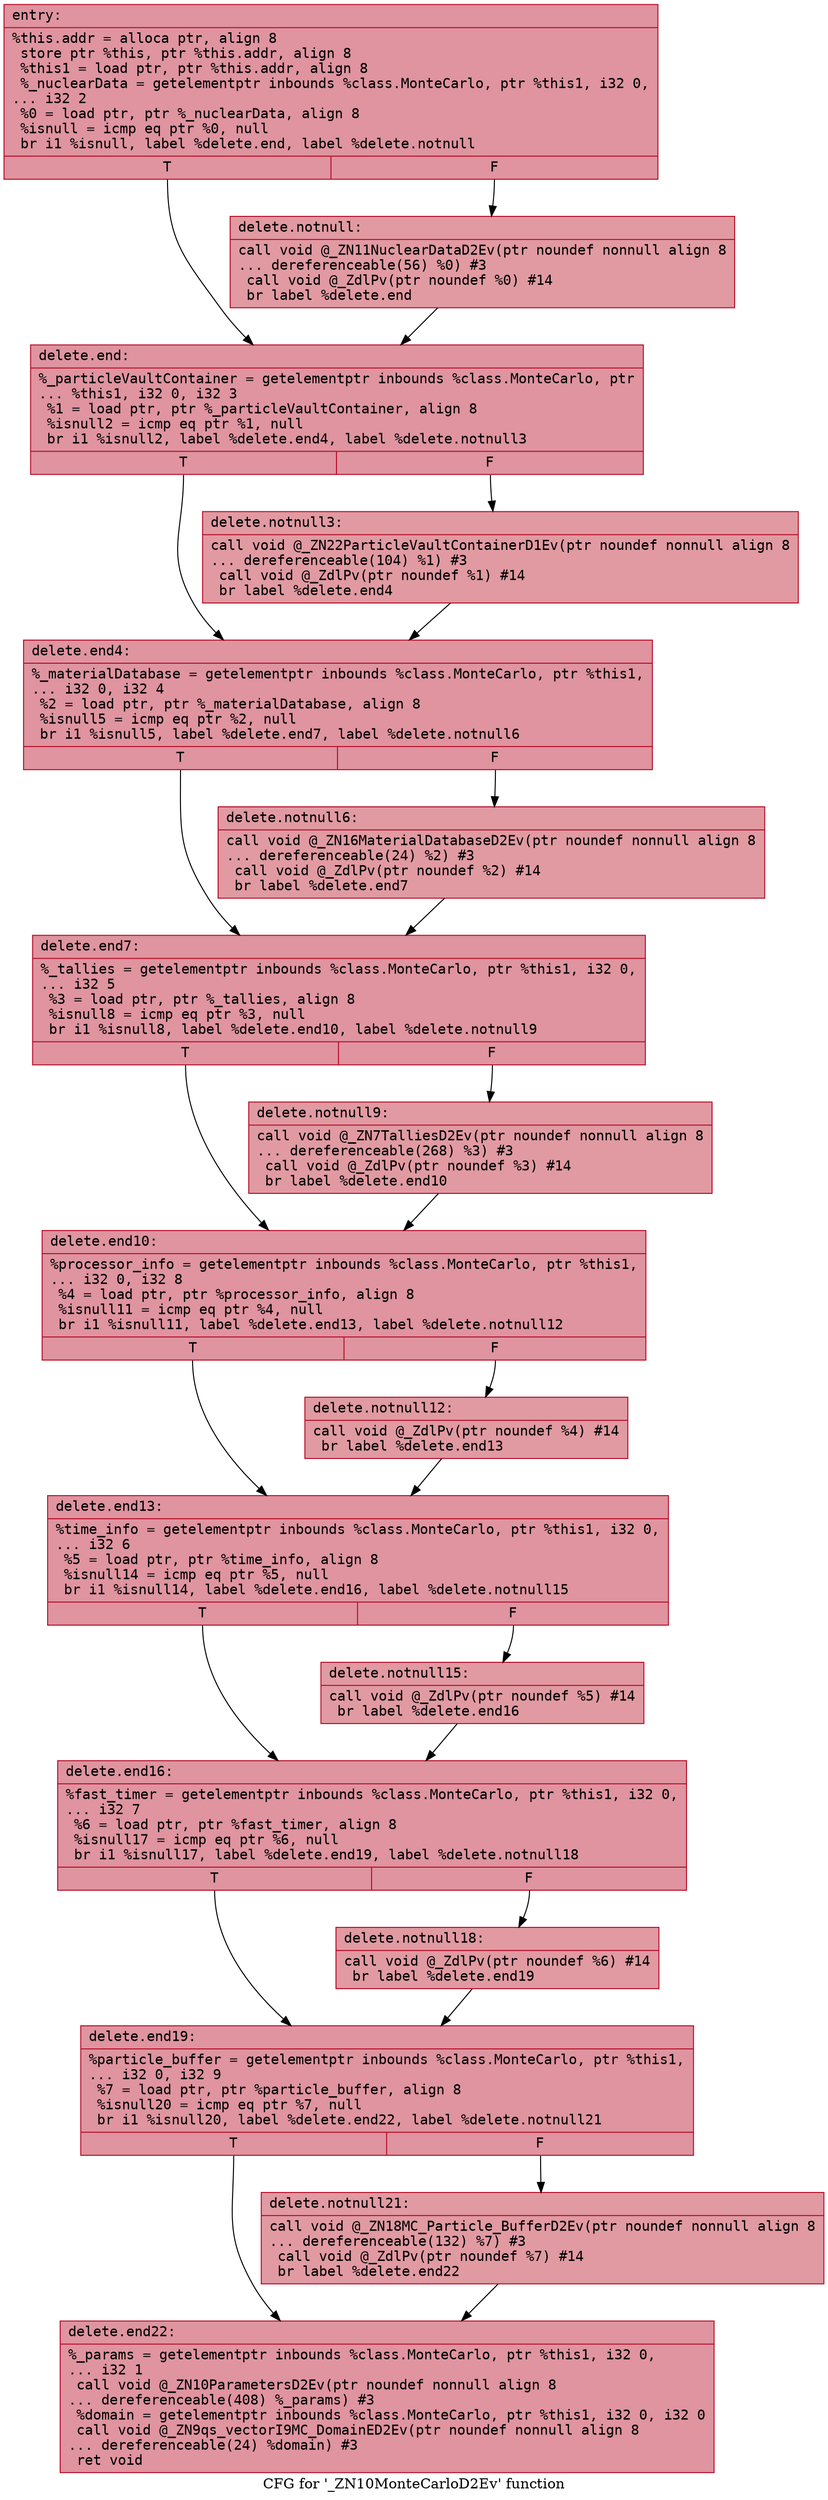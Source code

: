 digraph "CFG for '_ZN10MonteCarloD2Ev' function" {
	label="CFG for '_ZN10MonteCarloD2Ev' function";

	Node0x56427197ef90 [shape=record,color="#b70d28ff", style=filled, fillcolor="#b70d2870" fontname="Courier",label="{entry:\l|  %this.addr = alloca ptr, align 8\l  store ptr %this, ptr %this.addr, align 8\l  %this1 = load ptr, ptr %this.addr, align 8\l  %_nuclearData = getelementptr inbounds %class.MonteCarlo, ptr %this1, i32 0,\l... i32 2\l  %0 = load ptr, ptr %_nuclearData, align 8\l  %isnull = icmp eq ptr %0, null\l  br i1 %isnull, label %delete.end, label %delete.notnull\l|{<s0>T|<s1>F}}"];
	Node0x56427197ef90:s0 -> Node0x56427197f320[tooltip="entry -> delete.end\nProbability 37.50%" ];
	Node0x56427197ef90:s1 -> Node0x56427197f3a0[tooltip="entry -> delete.notnull\nProbability 62.50%" ];
	Node0x56427197f3a0 [shape=record,color="#b70d28ff", style=filled, fillcolor="#bb1b2c70" fontname="Courier",label="{delete.notnull:\l|  call void @_ZN11NuclearDataD2Ev(ptr noundef nonnull align 8\l... dereferenceable(56) %0) #3\l  call void @_ZdlPv(ptr noundef %0) #14\l  br label %delete.end\l}"];
	Node0x56427197f3a0 -> Node0x56427197f320[tooltip="delete.notnull -> delete.end\nProbability 100.00%" ];
	Node0x56427197f320 [shape=record,color="#b70d28ff", style=filled, fillcolor="#b70d2870" fontname="Courier",label="{delete.end:\l|  %_particleVaultContainer = getelementptr inbounds %class.MonteCarlo, ptr\l... %this1, i32 0, i32 3\l  %1 = load ptr, ptr %_particleVaultContainer, align 8\l  %isnull2 = icmp eq ptr %1, null\l  br i1 %isnull2, label %delete.end4, label %delete.notnull3\l|{<s0>T|<s1>F}}"];
	Node0x56427197f320:s0 -> Node0x56427197fb10[tooltip="delete.end -> delete.end4\nProbability 37.50%" ];
	Node0x56427197f320:s1 -> Node0x56427197fb60[tooltip="delete.end -> delete.notnull3\nProbability 62.50%" ];
	Node0x56427197fb60 [shape=record,color="#b70d28ff", style=filled, fillcolor="#bb1b2c70" fontname="Courier",label="{delete.notnull3:\l|  call void @_ZN22ParticleVaultContainerD1Ev(ptr noundef nonnull align 8\l... dereferenceable(104) %1) #3\l  call void @_ZdlPv(ptr noundef %1) #14\l  br label %delete.end4\l}"];
	Node0x56427197fb60 -> Node0x56427197fb10[tooltip="delete.notnull3 -> delete.end4\nProbability 100.00%" ];
	Node0x56427197fb10 [shape=record,color="#b70d28ff", style=filled, fillcolor="#b70d2870" fontname="Courier",label="{delete.end4:\l|  %_materialDatabase = getelementptr inbounds %class.MonteCarlo, ptr %this1,\l... i32 0, i32 4\l  %2 = load ptr, ptr %_materialDatabase, align 8\l  %isnull5 = icmp eq ptr %2, null\l  br i1 %isnull5, label %delete.end7, label %delete.notnull6\l|{<s0>T|<s1>F}}"];
	Node0x56427197fb10:s0 -> Node0x564271980420[tooltip="delete.end4 -> delete.end7\nProbability 37.50%" ];
	Node0x56427197fb10:s1 -> Node0x564271980470[tooltip="delete.end4 -> delete.notnull6\nProbability 62.50%" ];
	Node0x564271980470 [shape=record,color="#b70d28ff", style=filled, fillcolor="#bb1b2c70" fontname="Courier",label="{delete.notnull6:\l|  call void @_ZN16MaterialDatabaseD2Ev(ptr noundef nonnull align 8\l... dereferenceable(24) %2) #3\l  call void @_ZdlPv(ptr noundef %2) #14\l  br label %delete.end7\l}"];
	Node0x564271980470 -> Node0x564271980420[tooltip="delete.notnull6 -> delete.end7\nProbability 100.00%" ];
	Node0x564271980420 [shape=record,color="#b70d28ff", style=filled, fillcolor="#b70d2870" fontname="Courier",label="{delete.end7:\l|  %_tallies = getelementptr inbounds %class.MonteCarlo, ptr %this1, i32 0,\l... i32 5\l  %3 = load ptr, ptr %_tallies, align 8\l  %isnull8 = icmp eq ptr %3, null\l  br i1 %isnull8, label %delete.end10, label %delete.notnull9\l|{<s0>T|<s1>F}}"];
	Node0x564271980420:s0 -> Node0x564271980b00[tooltip="delete.end7 -> delete.end10\nProbability 37.50%" ];
	Node0x564271980420:s1 -> Node0x564271980b80[tooltip="delete.end7 -> delete.notnull9\nProbability 62.50%" ];
	Node0x564271980b80 [shape=record,color="#b70d28ff", style=filled, fillcolor="#bb1b2c70" fontname="Courier",label="{delete.notnull9:\l|  call void @_ZN7TalliesD2Ev(ptr noundef nonnull align 8\l... dereferenceable(268) %3) #3\l  call void @_ZdlPv(ptr noundef %3) #14\l  br label %delete.end10\l}"];
	Node0x564271980b80 -> Node0x564271980b00[tooltip="delete.notnull9 -> delete.end10\nProbability 100.00%" ];
	Node0x564271980b00 [shape=record,color="#b70d28ff", style=filled, fillcolor="#b70d2870" fontname="Courier",label="{delete.end10:\l|  %processor_info = getelementptr inbounds %class.MonteCarlo, ptr %this1,\l... i32 0, i32 8\l  %4 = load ptr, ptr %processor_info, align 8\l  %isnull11 = icmp eq ptr %4, null\l  br i1 %isnull11, label %delete.end13, label %delete.notnull12\l|{<s0>T|<s1>F}}"];
	Node0x564271980b00:s0 -> Node0x564271981270[tooltip="delete.end10 -> delete.end13\nProbability 37.50%" ];
	Node0x564271980b00:s1 -> Node0x564271981320[tooltip="delete.end10 -> delete.notnull12\nProbability 62.50%" ];
	Node0x564271981320 [shape=record,color="#b70d28ff", style=filled, fillcolor="#bb1b2c70" fontname="Courier",label="{delete.notnull12:\l|  call void @_ZdlPv(ptr noundef %4) #14\l  br label %delete.end13\l}"];
	Node0x564271981320 -> Node0x564271981270[tooltip="delete.notnull12 -> delete.end13\nProbability 100.00%" ];
	Node0x564271981270 [shape=record,color="#b70d28ff", style=filled, fillcolor="#b70d2870" fontname="Courier",label="{delete.end13:\l|  %time_info = getelementptr inbounds %class.MonteCarlo, ptr %this1, i32 0,\l... i32 6\l  %5 = load ptr, ptr %time_info, align 8\l  %isnull14 = icmp eq ptr %5, null\l  br i1 %isnull14, label %delete.end16, label %delete.notnull15\l|{<s0>T|<s1>F}}"];
	Node0x564271981270:s0 -> Node0x564271980220[tooltip="delete.end13 -> delete.end16\nProbability 37.50%" ];
	Node0x564271981270:s1 -> Node0x564271981a70[tooltip="delete.end13 -> delete.notnull15\nProbability 62.50%" ];
	Node0x564271981a70 [shape=record,color="#b70d28ff", style=filled, fillcolor="#bb1b2c70" fontname="Courier",label="{delete.notnull15:\l|  call void @_ZdlPv(ptr noundef %5) #14\l  br label %delete.end16\l}"];
	Node0x564271981a70 -> Node0x564271980220[tooltip="delete.notnull15 -> delete.end16\nProbability 100.00%" ];
	Node0x564271980220 [shape=record,color="#b70d28ff", style=filled, fillcolor="#b70d2870" fontname="Courier",label="{delete.end16:\l|  %fast_timer = getelementptr inbounds %class.MonteCarlo, ptr %this1, i32 0,\l... i32 7\l  %6 = load ptr, ptr %fast_timer, align 8\l  %isnull17 = icmp eq ptr %6, null\l  br i1 %isnull17, label %delete.end19, label %delete.notnull18\l|{<s0>T|<s1>F}}"];
	Node0x564271980220:s0 -> Node0x564271981f20[tooltip="delete.end16 -> delete.end19\nProbability 37.50%" ];
	Node0x564271980220:s1 -> Node0x564271981fd0[tooltip="delete.end16 -> delete.notnull18\nProbability 62.50%" ];
	Node0x564271981fd0 [shape=record,color="#b70d28ff", style=filled, fillcolor="#bb1b2c70" fontname="Courier",label="{delete.notnull18:\l|  call void @_ZdlPv(ptr noundef %6) #14\l  br label %delete.end19\l}"];
	Node0x564271981fd0 -> Node0x564271981f20[tooltip="delete.notnull18 -> delete.end19\nProbability 100.00%" ];
	Node0x564271981f20 [shape=record,color="#b70d28ff", style=filled, fillcolor="#b70d2870" fontname="Courier",label="{delete.end19:\l|  %particle_buffer = getelementptr inbounds %class.MonteCarlo, ptr %this1,\l... i32 0, i32 9\l  %7 = load ptr, ptr %particle_buffer, align 8\l  %isnull20 = icmp eq ptr %7, null\l  br i1 %isnull20, label %delete.end22, label %delete.notnull21\l|{<s0>T|<s1>F}}"];
	Node0x564271981f20:s0 -> Node0x564271982480[tooltip="delete.end19 -> delete.end22\nProbability 37.50%" ];
	Node0x564271981f20:s1 -> Node0x564271982530[tooltip="delete.end19 -> delete.notnull21\nProbability 62.50%" ];
	Node0x564271982530 [shape=record,color="#b70d28ff", style=filled, fillcolor="#bb1b2c70" fontname="Courier",label="{delete.notnull21:\l|  call void @_ZN18MC_Particle_BufferD2Ev(ptr noundef nonnull align 8\l... dereferenceable(132) %7) #3\l  call void @_ZdlPv(ptr noundef %7) #14\l  br label %delete.end22\l}"];
	Node0x564271982530 -> Node0x564271982480[tooltip="delete.notnull21 -> delete.end22\nProbability 100.00%" ];
	Node0x564271982480 [shape=record,color="#b70d28ff", style=filled, fillcolor="#b70d2870" fontname="Courier",label="{delete.end22:\l|  %_params = getelementptr inbounds %class.MonteCarlo, ptr %this1, i32 0,\l... i32 1\l  call void @_ZN10ParametersD2Ev(ptr noundef nonnull align 8\l... dereferenceable(408) %_params) #3\l  %domain = getelementptr inbounds %class.MonteCarlo, ptr %this1, i32 0, i32 0\l  call void @_ZN9qs_vectorI9MC_DomainED2Ev(ptr noundef nonnull align 8\l... dereferenceable(24) %domain) #3\l  ret void\l}"];
}
